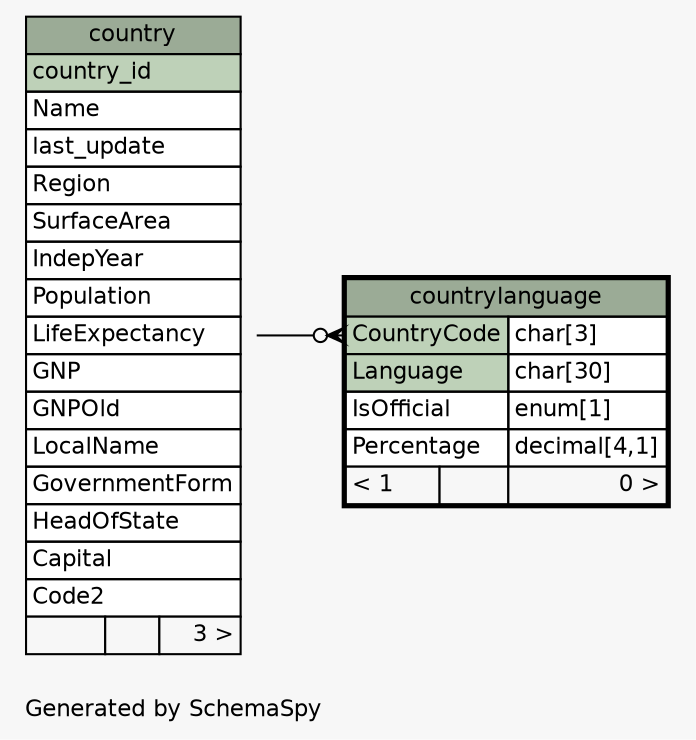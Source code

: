 // dot 7.1.0 on Windows 11 10.0
// SchemaSpy rev 590
digraph "oneDegreeRelationshipsDiagram" {
  graph [
    rankdir="RL"
    bgcolor="#f7f7f7"
    label="\nGenerated by SchemaSpy"
    labeljust="l"
    nodesep="0.18"
    ranksep="0.46"
    fontname="Helvetica"
    fontsize="11"
  ];
  node [
    fontname="Helvetica"
    fontsize="11"
    shape="plaintext"
  ];
  edge [
    arrowsize="0.8"
  ];
  "countrylanguage":"CountryCode":w -> "country":"Code":e [arrowhead=none dir=back arrowtail=crowodot];
  "country" [
    label=<
    <TABLE BORDER="0" CELLBORDER="1" CELLSPACING="0" BGCOLOR="#ffffff">
      <TR><TD COLSPAN="3" BGCOLOR="#9bab96" ALIGN="CENTER">country</TD></TR>
      <TR><TD PORT="country_id" COLSPAN="3" BGCOLOR="#bed1b8" ALIGN="LEFT">country_id</TD></TR>
      <TR><TD PORT="Name" COLSPAN="3" ALIGN="LEFT">Name</TD></TR>
      <TR><TD PORT="last_update" COLSPAN="3" ALIGN="LEFT">last_update</TD></TR>
      <TR><TD PORT="Region" COLSPAN="3" ALIGN="LEFT">Region</TD></TR>
      <TR><TD PORT="SurfaceArea" COLSPAN="3" ALIGN="LEFT">SurfaceArea</TD></TR>
      <TR><TD PORT="IndepYear" COLSPAN="3" ALIGN="LEFT">IndepYear</TD></TR>
      <TR><TD PORT="Population" COLSPAN="3" ALIGN="LEFT">Population</TD></TR>
      <TR><TD PORT="LifeExpectancy" COLSPAN="3" ALIGN="LEFT">LifeExpectancy</TD></TR>
      <TR><TD PORT="GNP" COLSPAN="3" ALIGN="LEFT">GNP</TD></TR>
      <TR><TD PORT="GNPOld" COLSPAN="3" ALIGN="LEFT">GNPOld</TD></TR>
      <TR><TD PORT="LocalName" COLSPAN="3" ALIGN="LEFT">LocalName</TD></TR>
      <TR><TD PORT="GovernmentForm" COLSPAN="3" ALIGN="LEFT">GovernmentForm</TD></TR>
      <TR><TD PORT="HeadOfState" COLSPAN="3" ALIGN="LEFT">HeadOfState</TD></TR>
      <TR><TD PORT="Capital" COLSPAN="3" ALIGN="LEFT">Capital</TD></TR>
      <TR><TD PORT="Code2" COLSPAN="3" ALIGN="LEFT">Code2</TD></TR>
      <TR><TD ALIGN="LEFT" BGCOLOR="#f7f7f7">  </TD><TD ALIGN="RIGHT" BGCOLOR="#f7f7f7">  </TD><TD ALIGN="RIGHT" BGCOLOR="#f7f7f7">3 &gt;</TD></TR>
    </TABLE>>
    URL="country.html"
    tooltip="country"
  ];
  "countrylanguage" [
    label=<
    <TABLE BORDER="2" CELLBORDER="1" CELLSPACING="0" BGCOLOR="#ffffff">
      <TR><TD COLSPAN="3" BGCOLOR="#9bab96" ALIGN="CENTER">countrylanguage</TD></TR>
      <TR><TD PORT="CountryCode" COLSPAN="2" BGCOLOR="#bed1b8" ALIGN="LEFT">CountryCode</TD><TD PORT="CountryCode.type" ALIGN="LEFT">char[3]</TD></TR>
      <TR><TD PORT="Language" COLSPAN="2" BGCOLOR="#bed1b8" ALIGN="LEFT">Language</TD><TD PORT="Language.type" ALIGN="LEFT">char[30]</TD></TR>
      <TR><TD PORT="IsOfficial" COLSPAN="2" ALIGN="LEFT">IsOfficial</TD><TD PORT="IsOfficial.type" ALIGN="LEFT">enum[1]</TD></TR>
      <TR><TD PORT="Percentage" COLSPAN="2" ALIGN="LEFT">Percentage</TD><TD PORT="Percentage.type" ALIGN="LEFT">decimal[4,1]</TD></TR>
      <TR><TD ALIGN="LEFT" BGCOLOR="#f7f7f7">&lt; 1</TD><TD ALIGN="RIGHT" BGCOLOR="#f7f7f7">  </TD><TD ALIGN="RIGHT" BGCOLOR="#f7f7f7">0 &gt;</TD></TR>
    </TABLE>>
    URL="countrylanguage.html"
    tooltip="countrylanguage"
  ];
}
